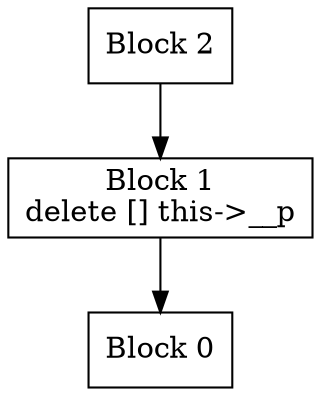digraph CFG {
  node [shape=box];
  0 [label="Block 0\n"];
  1 [label="Block 1\ndelete [] this->__p\n"];
  2 [label="Block 2\n"];
  1 -> 0;
  2 -> 1;
}

